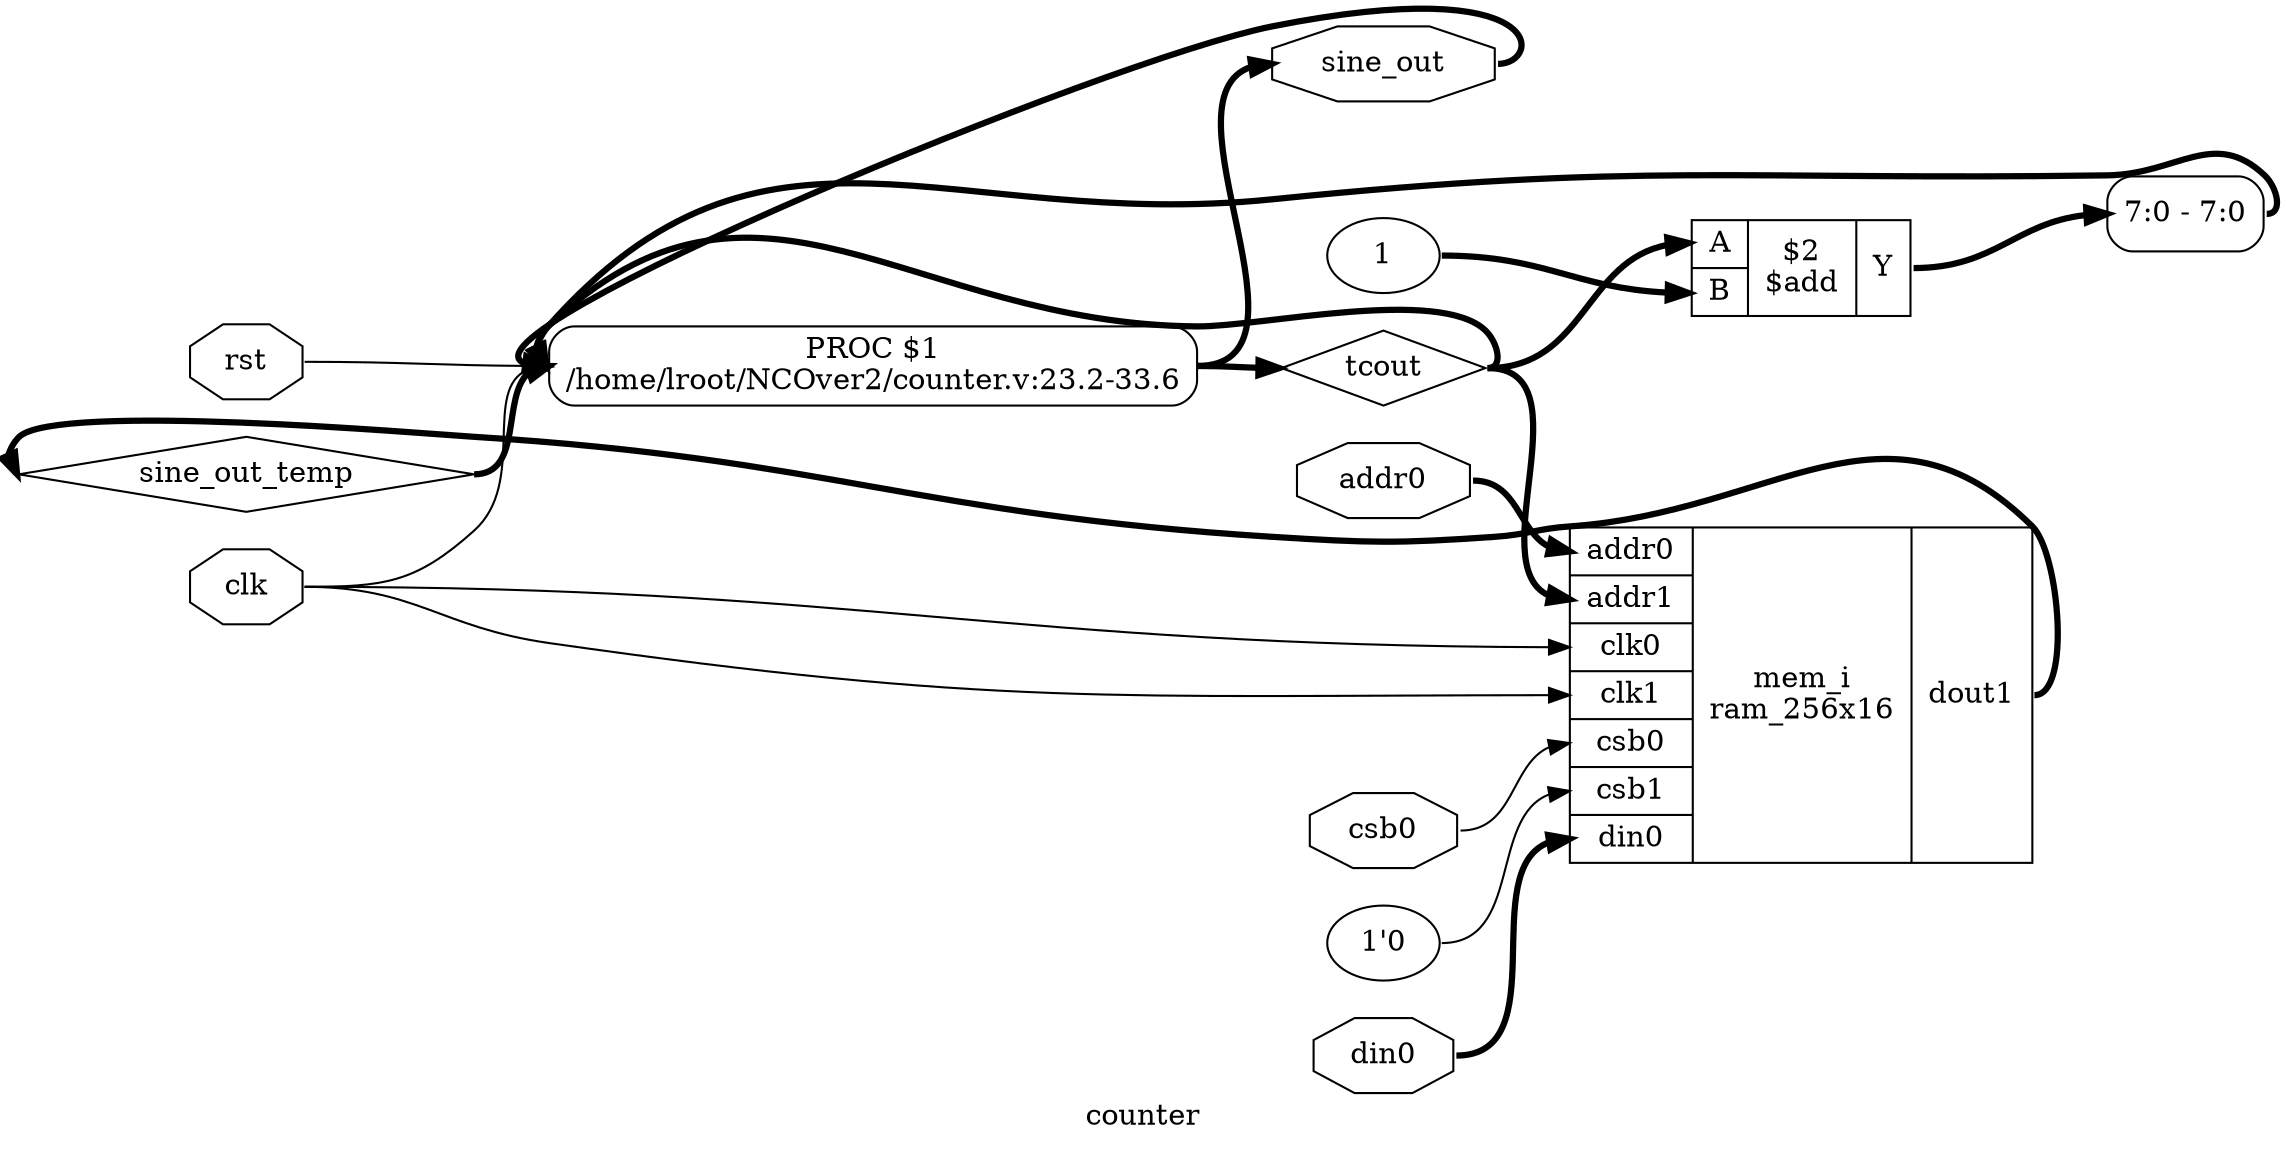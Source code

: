 digraph "counter" {
label="counter";
rankdir="LR";
remincross=true;
n4 [ shape=diamond, label="sine_out_temp", color="black", fontcolor="black"];
n5 [ shape=diamond, label="tcout", color="black", fontcolor="black"];
n6 [ shape=octagon, label="sine_out", color="black", fontcolor="black"];
n7 [ shape=octagon, label="din0", color="black", fontcolor="black"];
n8 [ shape=octagon, label="addr0", color="black", fontcolor="black"];
n9 [ shape=octagon, label="csb0", color="black", fontcolor="black"];
n10 [ shape=octagon, label="rst", color="black", fontcolor="black"];
n11 [ shape=octagon, label="clk", color="black", fontcolor="black"];
v0 [ label="1" ];
c15 [ shape=record, label="{{<p12> A|<p13> B}|$2\n$add|{<p14> Y}}",  ];
v1 [ label="1'0" ];
c21 [ shape=record, label="{{<p8> addr0|<p16> addr1|<p17> clk0|<p18> clk1|<p9> csb0|<p19> csb1|<p7> din0}|mem_i\nram_256x16|{<p20> dout1}}",  ];
x3 [ shape=record, style=rounded, label="<s0> 7:0 - 7:0 ", color="black", fontcolor="black" ];
p2 [shape=box, style=rounded, label="PROC $1\n/home/lroot/NCOver2/counter.v:23.2-33.6", ];
c15:p14:e -> x3:s0:w [color="black", fontcolor="black", style="setlinewidth(3)", label=""];
n10:e -> p2:w [color="black", fontcolor="black", label=""];
n11:e -> c21:p17:w [color="black", fontcolor="black", label=""];
n11:e -> c21:p18:w [color="black", fontcolor="black", label=""];
n11:e -> p2:w [color="black", fontcolor="black", label=""];
c21:p20:e -> n4:w [color="black", fontcolor="black", style="setlinewidth(3)", label=""];
n4:e -> p2:w [color="black", fontcolor="black", style="setlinewidth(3)", label=""];
p2:e -> n5:w [color="black", fontcolor="black", style="setlinewidth(3)", label=""];
n5:e -> c15:p12:w [color="black", fontcolor="black", style="setlinewidth(3)", label=""];
n5:e -> c21:p16:w [color="black", fontcolor="black", style="setlinewidth(3)", label=""];
n5:e -> p2:w [color="black", fontcolor="black", style="setlinewidth(3)", label=""];
p2:e -> n6:w [color="black", fontcolor="black", style="setlinewidth(3)", label=""];
n6:e -> p2:w [color="black", fontcolor="black", style="setlinewidth(3)", label=""];
n7:e -> c21:p7:w [color="black", fontcolor="black", style="setlinewidth(3)", label=""];
n8:e -> c21:p8:w [color="black", fontcolor="black", style="setlinewidth(3)", label=""];
n9:e -> c21:p9:w [color="black", fontcolor="black", label=""];
v0:e -> c15:p13:w [color="black", fontcolor="black", style="setlinewidth(3)", label=""];
v1:e -> c21:p19:w [color="black", fontcolor="black", label=""];
x3:e -> p2:w [color="black", fontcolor="black", style="setlinewidth(3)", label=""];
}
